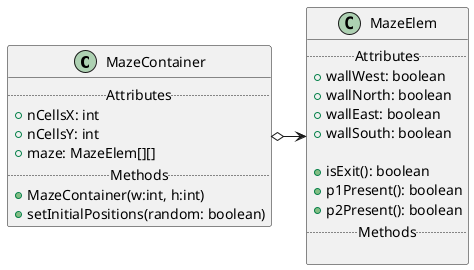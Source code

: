 @startuml
class MazeContainer {
  .. Attributes ..
+ nCellsX: int
+ nCellsY: int
+ maze: MazeElem[][]
  .. Methods ..
+ MazeContainer(w:int, h:int)
+ setInitialPositions(random: boolean)
}

class MazeElem {
.. Attributes ..
+ wallWest: boolean
+ wallNorth: boolean
+ wallEast: boolean
+ wallSouth: boolean

+ isExit(): boolean
+ p1Present(): boolean
+ p2Present(): boolean
.. Methods ..

}

MazeContainer o-> MazeElem


@enduml